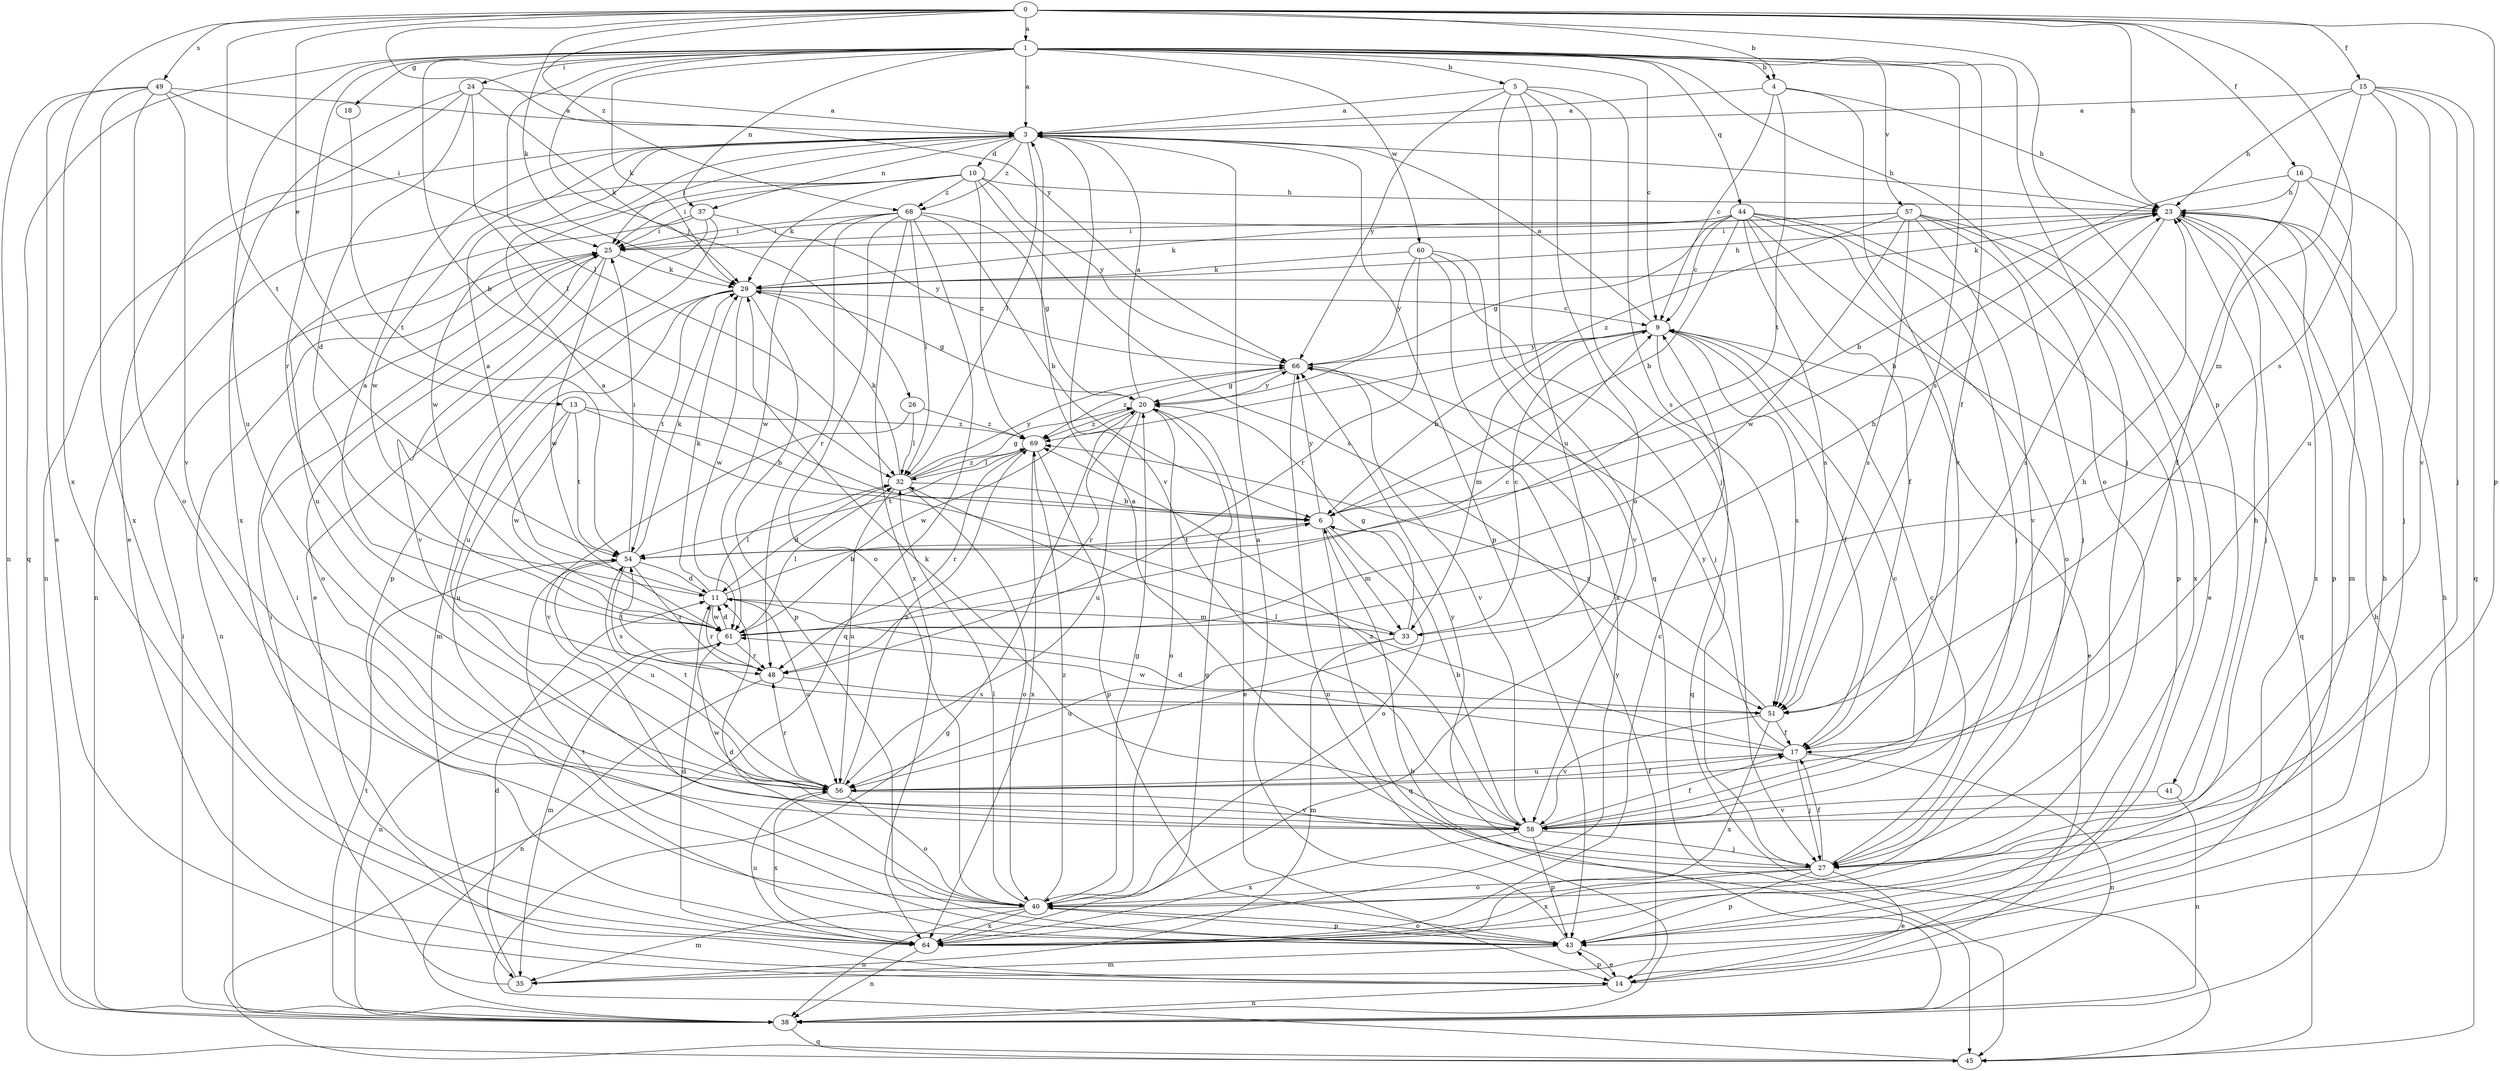 strict digraph  {
0;
1;
3;
4;
5;
6;
9;
10;
11;
13;
14;
15;
16;
17;
18;
20;
23;
24;
25;
26;
27;
29;
32;
33;
35;
37;
38;
40;
41;
43;
44;
45;
48;
49;
51;
54;
56;
57;
58;
60;
61;
64;
66;
68;
69;
0 -> 1  [label=a];
0 -> 4  [label=b];
0 -> 13  [label=e];
0 -> 15  [label=f];
0 -> 16  [label=f];
0 -> 23  [label=h];
0 -> 29  [label=k];
0 -> 41  [label=p];
0 -> 43  [label=p];
0 -> 49  [label=s];
0 -> 51  [label=s];
0 -> 54  [label=t];
0 -> 64  [label=x];
0 -> 66  [label=y];
0 -> 68  [label=z];
1 -> 3  [label=a];
1 -> 4  [label=b];
1 -> 5  [label=b];
1 -> 6  [label=b];
1 -> 9  [label=c];
1 -> 17  [label=f];
1 -> 18  [label=g];
1 -> 24  [label=i];
1 -> 26  [label=j];
1 -> 27  [label=j];
1 -> 29  [label=k];
1 -> 32  [label=l];
1 -> 37  [label=n];
1 -> 40  [label=o];
1 -> 44  [label=q];
1 -> 45  [label=q];
1 -> 48  [label=r];
1 -> 51  [label=s];
1 -> 56  [label=u];
1 -> 57  [label=v];
1 -> 60  [label=w];
3 -> 10  [label=d];
3 -> 23  [label=h];
3 -> 25  [label=i];
3 -> 32  [label=l];
3 -> 37  [label=n];
3 -> 38  [label=n];
3 -> 43  [label=p];
3 -> 58  [label=v];
3 -> 61  [label=w];
3 -> 68  [label=z];
4 -> 3  [label=a];
4 -> 9  [label=c];
4 -> 23  [label=h];
4 -> 54  [label=t];
4 -> 58  [label=v];
5 -> 3  [label=a];
5 -> 27  [label=j];
5 -> 40  [label=o];
5 -> 45  [label=q];
5 -> 51  [label=s];
5 -> 56  [label=u];
5 -> 66  [label=y];
6 -> 23  [label=h];
6 -> 33  [label=m];
6 -> 40  [label=o];
6 -> 45  [label=q];
6 -> 54  [label=t];
6 -> 66  [label=y];
9 -> 3  [label=a];
9 -> 6  [label=b];
9 -> 14  [label=e];
9 -> 17  [label=f];
9 -> 33  [label=m];
9 -> 45  [label=q];
9 -> 51  [label=s];
9 -> 66  [label=y];
10 -> 23  [label=h];
10 -> 25  [label=i];
10 -> 29  [label=k];
10 -> 38  [label=n];
10 -> 51  [label=s];
10 -> 61  [label=w];
10 -> 66  [label=y];
10 -> 68  [label=z];
10 -> 69  [label=z];
11 -> 3  [label=a];
11 -> 6  [label=b];
11 -> 29  [label=k];
11 -> 32  [label=l];
11 -> 33  [label=m];
11 -> 48  [label=r];
11 -> 56  [label=u];
11 -> 61  [label=w];
13 -> 6  [label=b];
13 -> 54  [label=t];
13 -> 56  [label=u];
13 -> 61  [label=w];
13 -> 69  [label=z];
14 -> 23  [label=h];
14 -> 38  [label=n];
14 -> 43  [label=p];
14 -> 66  [label=y];
15 -> 3  [label=a];
15 -> 23  [label=h];
15 -> 27  [label=j];
15 -> 33  [label=m];
15 -> 45  [label=q];
15 -> 56  [label=u];
15 -> 58  [label=v];
16 -> 6  [label=b];
16 -> 17  [label=f];
16 -> 23  [label=h];
16 -> 27  [label=j];
16 -> 35  [label=m];
17 -> 11  [label=d];
17 -> 23  [label=h];
17 -> 27  [label=j];
17 -> 32  [label=l];
17 -> 38  [label=n];
17 -> 56  [label=u];
17 -> 66  [label=y];
18 -> 54  [label=t];
20 -> 3  [label=a];
20 -> 14  [label=e];
20 -> 40  [label=o];
20 -> 48  [label=r];
20 -> 56  [label=u];
20 -> 61  [label=w];
20 -> 66  [label=y];
20 -> 69  [label=z];
23 -> 25  [label=i];
23 -> 27  [label=j];
23 -> 29  [label=k];
23 -> 43  [label=p];
23 -> 51  [label=s];
23 -> 64  [label=x];
24 -> 3  [label=a];
24 -> 11  [label=d];
24 -> 14  [label=e];
24 -> 29  [label=k];
24 -> 32  [label=l];
24 -> 64  [label=x];
25 -> 29  [label=k];
25 -> 38  [label=n];
25 -> 40  [label=o];
25 -> 58  [label=v];
25 -> 61  [label=w];
26 -> 32  [label=l];
26 -> 58  [label=v];
26 -> 69  [label=z];
27 -> 3  [label=a];
27 -> 9  [label=c];
27 -> 14  [label=e];
27 -> 17  [label=f];
27 -> 40  [label=o];
27 -> 43  [label=p];
27 -> 64  [label=x];
27 -> 66  [label=y];
29 -> 9  [label=c];
29 -> 20  [label=g];
29 -> 23  [label=h];
29 -> 35  [label=m];
29 -> 43  [label=p];
29 -> 54  [label=t];
29 -> 56  [label=u];
29 -> 61  [label=w];
32 -> 6  [label=b];
32 -> 11  [label=d];
32 -> 20  [label=g];
32 -> 29  [label=k];
32 -> 40  [label=o];
32 -> 56  [label=u];
32 -> 66  [label=y];
32 -> 69  [label=z];
33 -> 3  [label=a];
33 -> 9  [label=c];
33 -> 20  [label=g];
33 -> 35  [label=m];
33 -> 56  [label=u];
35 -> 11  [label=d];
35 -> 25  [label=i];
37 -> 14  [label=e];
37 -> 25  [label=i];
37 -> 43  [label=p];
37 -> 56  [label=u];
37 -> 66  [label=y];
38 -> 6  [label=b];
38 -> 23  [label=h];
38 -> 25  [label=i];
38 -> 45  [label=q];
38 -> 54  [label=t];
40 -> 11  [label=d];
40 -> 20  [label=g];
40 -> 32  [label=l];
40 -> 35  [label=m];
40 -> 38  [label=n];
40 -> 43  [label=p];
40 -> 64  [label=x];
40 -> 69  [label=z];
41 -> 38  [label=n];
41 -> 58  [label=v];
43 -> 3  [label=a];
43 -> 14  [label=e];
43 -> 23  [label=h];
43 -> 25  [label=i];
43 -> 35  [label=m];
43 -> 40  [label=o];
43 -> 54  [label=t];
44 -> 6  [label=b];
44 -> 9  [label=c];
44 -> 17  [label=f];
44 -> 20  [label=g];
44 -> 25  [label=i];
44 -> 27  [label=j];
44 -> 40  [label=o];
44 -> 43  [label=p];
44 -> 45  [label=q];
44 -> 51  [label=s];
45 -> 20  [label=g];
48 -> 38  [label=n];
48 -> 51  [label=s];
48 -> 54  [label=t];
49 -> 3  [label=a];
49 -> 14  [label=e];
49 -> 25  [label=i];
49 -> 38  [label=n];
49 -> 40  [label=o];
49 -> 58  [label=v];
49 -> 64  [label=x];
51 -> 17  [label=f];
51 -> 58  [label=v];
51 -> 61  [label=w];
51 -> 64  [label=x];
51 -> 69  [label=z];
54 -> 11  [label=d];
54 -> 25  [label=i];
54 -> 29  [label=k];
54 -> 48  [label=r];
54 -> 51  [label=s];
54 -> 56  [label=u];
56 -> 17  [label=f];
56 -> 40  [label=o];
56 -> 48  [label=r];
56 -> 54  [label=t];
56 -> 58  [label=v];
56 -> 64  [label=x];
56 -> 69  [label=z];
57 -> 14  [label=e];
57 -> 25  [label=i];
57 -> 27  [label=j];
57 -> 29  [label=k];
57 -> 51  [label=s];
57 -> 58  [label=v];
57 -> 61  [label=w];
57 -> 64  [label=x];
57 -> 69  [label=z];
58 -> 6  [label=b];
58 -> 9  [label=c];
58 -> 17  [label=f];
58 -> 23  [label=h];
58 -> 27  [label=j];
58 -> 29  [label=k];
58 -> 43  [label=p];
58 -> 61  [label=w];
58 -> 64  [label=x];
58 -> 69  [label=z];
60 -> 27  [label=j];
60 -> 29  [label=k];
60 -> 48  [label=r];
60 -> 58  [label=v];
60 -> 64  [label=x];
60 -> 66  [label=y];
61 -> 3  [label=a];
61 -> 9  [label=c];
61 -> 11  [label=d];
61 -> 23  [label=h];
61 -> 32  [label=l];
61 -> 35  [label=m];
61 -> 38  [label=n];
61 -> 48  [label=r];
64 -> 9  [label=c];
64 -> 11  [label=d];
64 -> 20  [label=g];
64 -> 38  [label=n];
64 -> 56  [label=u];
66 -> 20  [label=g];
66 -> 38  [label=n];
66 -> 58  [label=v];
66 -> 69  [label=z];
68 -> 6  [label=b];
68 -> 20  [label=g];
68 -> 25  [label=i];
68 -> 32  [label=l];
68 -> 40  [label=o];
68 -> 45  [label=q];
68 -> 48  [label=r];
68 -> 61  [label=w];
68 -> 64  [label=x];
69 -> 32  [label=l];
69 -> 43  [label=p];
69 -> 48  [label=r];
69 -> 54  [label=t];
69 -> 64  [label=x];
}
